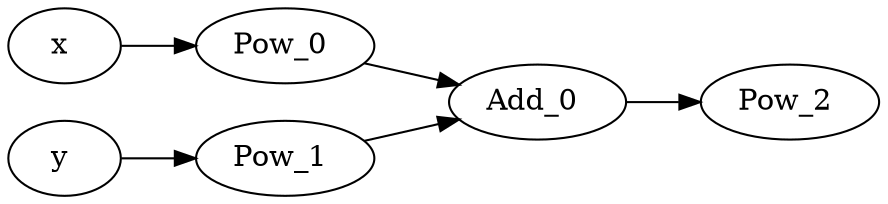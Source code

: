 digraph scalarflow {
rankdir="LR"
x [label="x "]
y [label="y "]
Pow_0 [label="Pow_0 "]
Pow_1 [label="Pow_1 "]
Add_0 [label="Add_0 "]
Pow_2 [label="Pow_2 "]
   x -> Pow_0
   y -> Pow_1
   Pow_0 -> Add_0
   Pow_1 -> Add_0
   Add_0 -> Pow_2
}

